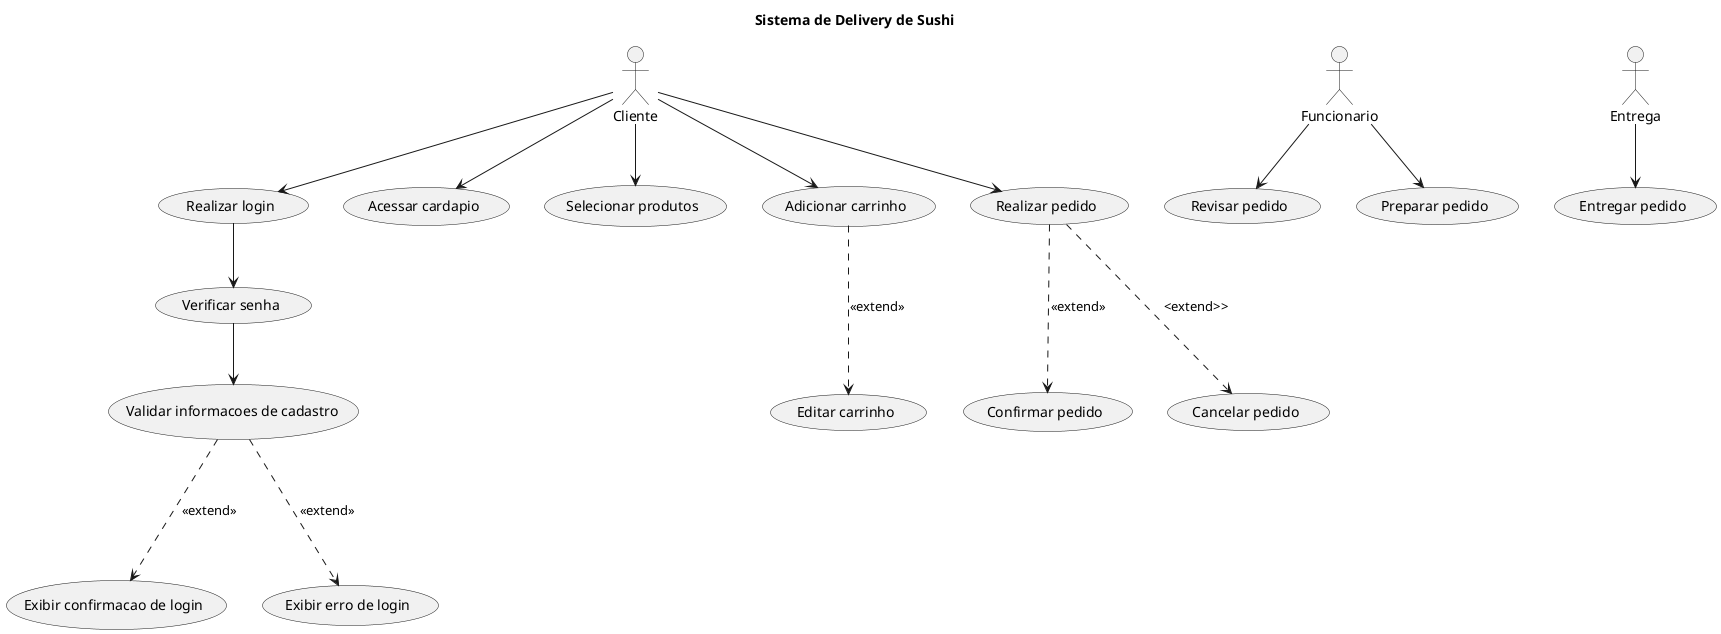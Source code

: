 @startuml diagram
title Sistema de Delivery de Sushi

actor Cliente
actor Funcionario
actor Entrega

(Realizar login) as UC06
(Acessar cardapio) as UC01
(Selecionar produtos) as UC02
(Adicionar carrinho) as UC09
(Realizar pedido) as UC03
(Revisar pedido) as UC05
(Preparar pedido) as UC04
(Entregar pedido) as UC08


(Verificar senha) as REF01
(Validar informacoes de cadastro) as REF02
(Exibir confirmacao de login) as REF03
(Exibir erro de login) as REF04
(Confirmar pedido) as REF05
(Cancelar pedido) as REF06
(Editar carrinho) as REF07

Cliente --> UC06
UC06 --> REF01
REF01 --> REF02
REF02 -.-> REF03 : <<extend>>
REF02 -.-> REF04 : <<extend>>
UC03 -.-> REF05 : <<extend>>
UC03 -.-> REF06 : <extend>>
UC09 -.-> REF07 : <<extend>>

Cliente --> UC01
Cliente --> UC02
Cliente --> UC09
Cliente --> UC03

Funcionario --> UC05
Funcionario --> UC04
Entrega --> UC08

@enduml